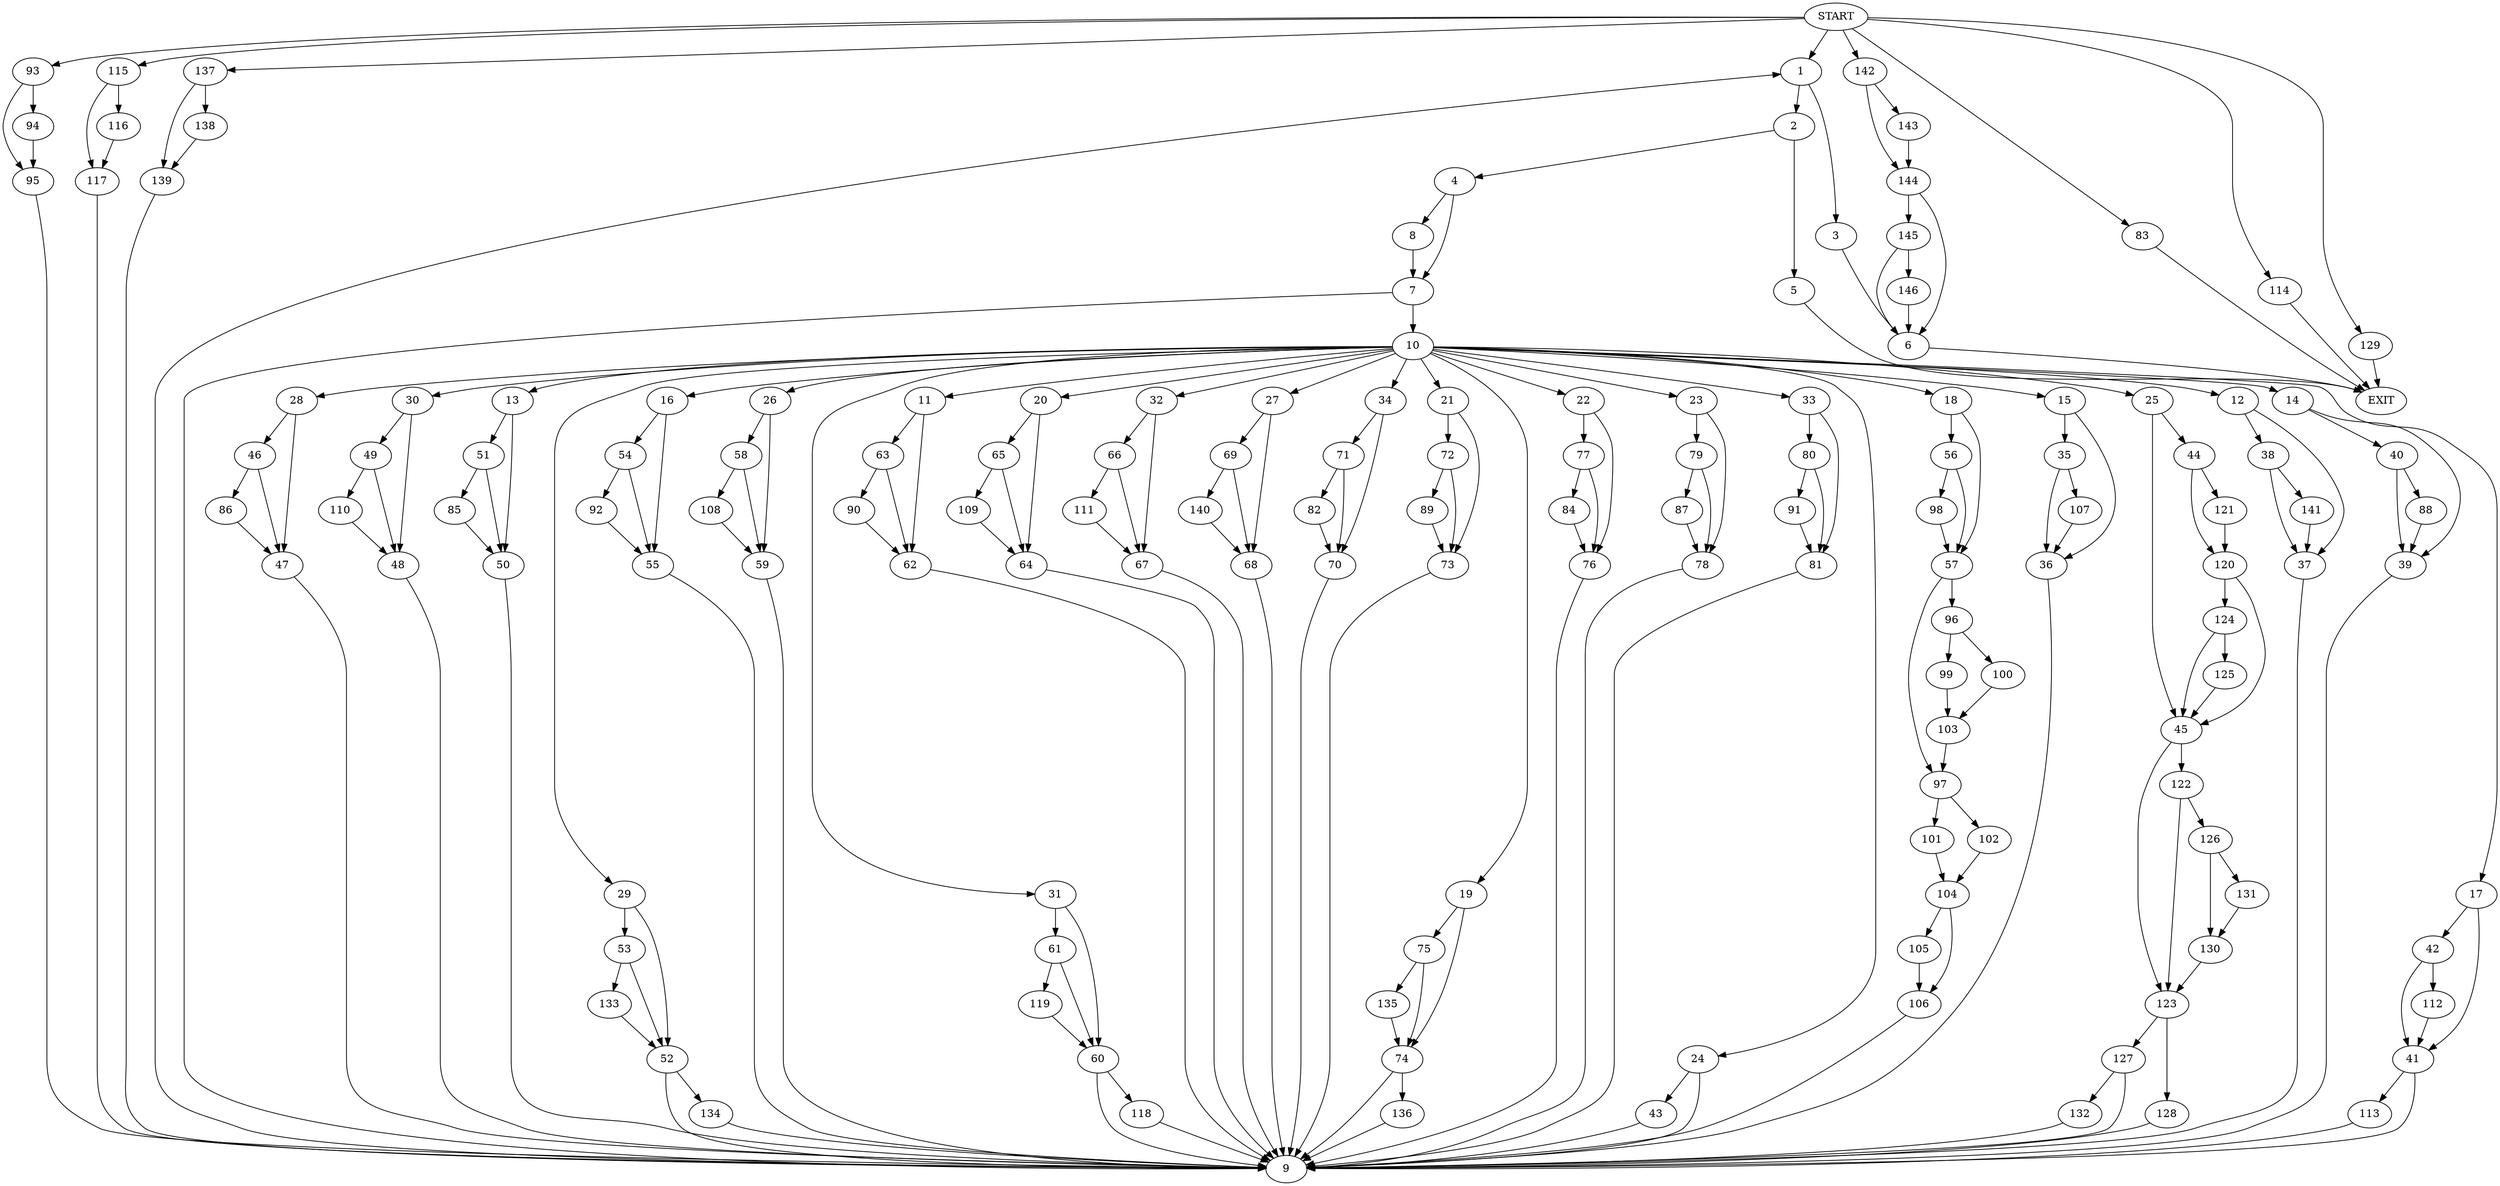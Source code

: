 digraph {
0 [label="START"]
147 [label="EXIT"]
0 -> 1
1 -> 2
1 -> 3
2 -> 4
2 -> 5
3 -> 6
4 -> 7
4 -> 8
5 -> 147
8 -> 7
7 -> 9
7 -> 10
9 -> 1
10 -> 11
10 -> 12
10 -> 13
10 -> 14
10 -> 15
10 -> 16
10 -> 17
10 -> 18
10 -> 19
10 -> 20
10 -> 21
10 -> 22
10 -> 23
10 -> 24
10 -> 25
10 -> 26
10 -> 27
10 -> 28
10 -> 29
10 -> 30
10 -> 31
10 -> 32
10 -> 33
10 -> 34
15 -> 35
15 -> 36
12 -> 37
12 -> 38
14 -> 39
14 -> 40
17 -> 41
17 -> 42
24 -> 9
24 -> 43
25 -> 44
25 -> 45
28 -> 46
28 -> 47
30 -> 48
30 -> 49
13 -> 50
13 -> 51
29 -> 52
29 -> 53
16 -> 54
16 -> 55
18 -> 56
18 -> 57
26 -> 58
26 -> 59
31 -> 60
31 -> 61
11 -> 62
11 -> 63
20 -> 64
20 -> 65
32 -> 66
32 -> 67
27 -> 68
27 -> 69
34 -> 70
34 -> 71
21 -> 72
21 -> 73
19 -> 74
19 -> 75
22 -> 76
22 -> 77
23 -> 78
23 -> 79
33 -> 80
33 -> 81
71 -> 70
71 -> 82
70 -> 9
82 -> 70
0 -> 83
83 -> 147
76 -> 9
77 -> 84
77 -> 76
84 -> 76
51 -> 85
51 -> 50
50 -> 9
85 -> 50
47 -> 9
46 -> 47
46 -> 86
86 -> 47
79 -> 78
79 -> 87
78 -> 9
87 -> 78
40 -> 39
40 -> 88
39 -> 9
88 -> 39
72 -> 89
72 -> 73
73 -> 9
89 -> 73
62 -> 9
63 -> 62
63 -> 90
90 -> 62
80 -> 91
80 -> 81
81 -> 9
91 -> 81
54 -> 55
54 -> 92
55 -> 9
92 -> 55
0 -> 93
93 -> 94
93 -> 95
94 -> 95
95 -> 9
57 -> 96
57 -> 97
56 -> 98
56 -> 57
98 -> 57
96 -> 99
96 -> 100
97 -> 101
97 -> 102
99 -> 103
100 -> 103
103 -> 97
102 -> 104
101 -> 104
104 -> 105
104 -> 106
106 -> 9
105 -> 106
35 -> 107
35 -> 36
36 -> 9
107 -> 36
59 -> 9
58 -> 108
58 -> 59
108 -> 59
65 -> 64
65 -> 109
64 -> 9
109 -> 64
48 -> 9
49 -> 48
49 -> 110
110 -> 48
67 -> 9
66 -> 111
66 -> 67
111 -> 67
42 -> 41
42 -> 112
41 -> 113
41 -> 9
112 -> 41
113 -> 9
0 -> 114
114 -> 147
0 -> 115
115 -> 116
115 -> 117
117 -> 9
116 -> 117
60 -> 9
60 -> 118
61 -> 60
61 -> 119
119 -> 60
118 -> 9
44 -> 120
44 -> 121
45 -> 122
45 -> 123
121 -> 120
120 -> 124
120 -> 45
124 -> 125
124 -> 45
125 -> 45
122 -> 126
122 -> 123
123 -> 127
123 -> 128
0 -> 129
129 -> 147
126 -> 130
126 -> 131
131 -> 130
130 -> 123
127 -> 9
127 -> 132
128 -> 9
132 -> 9
53 -> 133
53 -> 52
52 -> 134
52 -> 9
133 -> 52
134 -> 9
75 -> 74
75 -> 135
74 -> 136
74 -> 9
135 -> 74
136 -> 9
0 -> 137
137 -> 138
137 -> 139
139 -> 9
138 -> 139
68 -> 9
69 -> 68
69 -> 140
140 -> 68
37 -> 9
38 -> 37
38 -> 141
141 -> 37
43 -> 9
6 -> 147
0 -> 142
142 -> 143
142 -> 144
143 -> 144
144 -> 6
144 -> 145
145 -> 146
145 -> 6
146 -> 6
}
